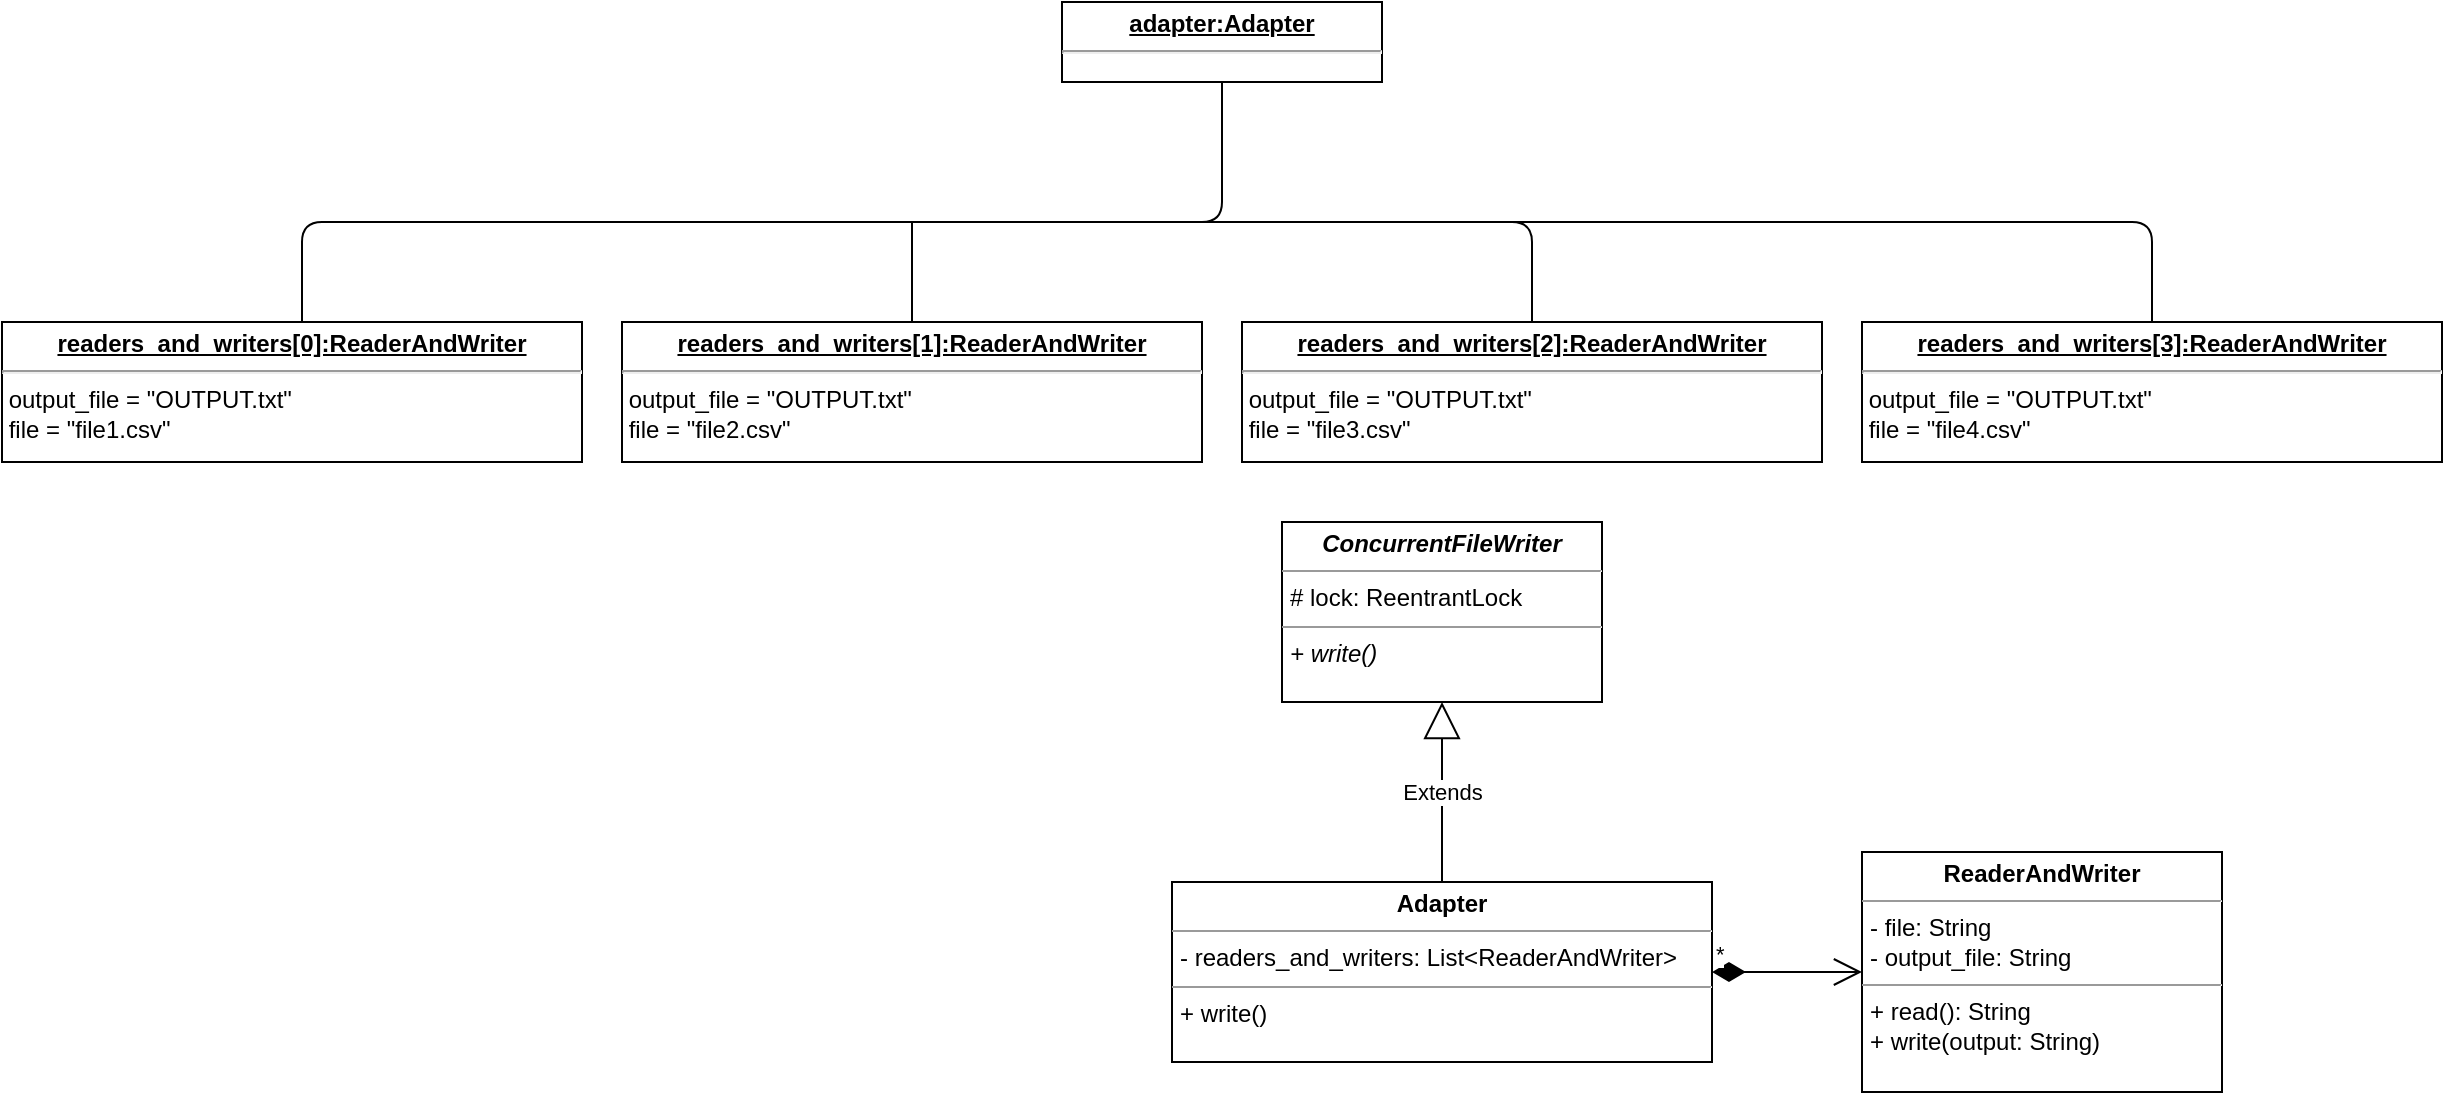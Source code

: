 <mxfile version="14.7.7" type="device"><diagram id="ZFYpbYmBGc1DzvdfB9qn" name="Page-1"><mxGraphModel dx="2095" dy="593" grid="1" gridSize="10" guides="1" tooltips="1" connect="1" arrows="1" fold="1" page="1" pageScale="1" pageWidth="850" pageHeight="1100" math="0" shadow="0"><root><mxCell id="0"/><mxCell id="1" parent="0"/><mxCell id="OvFFkWjdD0HLdP6Z37Rw-1" value="&lt;p style=&quot;margin: 0px ; margin-top: 4px ; text-align: center&quot;&gt;&lt;i&gt;&lt;b&gt;ConcurrentFileWriter&lt;/b&gt;&lt;/i&gt;&lt;/p&gt;&lt;hr size=&quot;1&quot;&gt;&lt;p style=&quot;margin: 0px ; margin-left: 4px&quot;&gt;# lock: ReentrantLock&lt;br&gt;&lt;/p&gt;&lt;hr size=&quot;1&quot;&gt;&lt;p style=&quot;margin: 0px ; margin-left: 4px&quot;&gt;&lt;i&gt;+ write()&lt;/i&gt;&lt;br&gt;&lt;/p&gt;" style="verticalAlign=top;align=left;overflow=fill;fontSize=12;fontFamily=Helvetica;html=1;" vertex="1" parent="1"><mxGeometry x="340" y="280" width="160" height="90" as="geometry"/></mxCell><mxCell id="OvFFkWjdD0HLdP6Z37Rw-2" value="&lt;p style=&quot;margin: 0px ; margin-top: 4px ; text-align: center&quot;&gt;&lt;b&gt;Adapter&lt;/b&gt;&lt;/p&gt;&lt;hr size=&quot;1&quot;&gt;&lt;p style=&quot;margin: 0px ; margin-left: 4px&quot;&gt;- readers_and_writers: List&amp;lt;ReaderAndWriter&amp;gt;&lt;br&gt;&lt;/p&gt;&lt;hr size=&quot;1&quot;&gt;&lt;p style=&quot;margin: 0px ; margin-left: 4px&quot;&gt;+ write()&lt;/p&gt;" style="verticalAlign=top;align=left;overflow=fill;fontSize=12;fontFamily=Helvetica;html=1;" vertex="1" parent="1"><mxGeometry x="285" y="460" width="270" height="90" as="geometry"/></mxCell><mxCell id="OvFFkWjdD0HLdP6Z37Rw-3" value="Extends" style="endArrow=block;endSize=16;endFill=0;html=1;entryX=0.5;entryY=1;entryDx=0;entryDy=0;exitX=0.5;exitY=0;exitDx=0;exitDy=0;" edge="1" parent="1" source="OvFFkWjdD0HLdP6Z37Rw-2" target="OvFFkWjdD0HLdP6Z37Rw-1"><mxGeometry width="160" relative="1" as="geometry"><mxPoint x="340" y="330" as="sourcePoint"/><mxPoint x="500" y="330" as="targetPoint"/></mxGeometry></mxCell><mxCell id="OvFFkWjdD0HLdP6Z37Rw-4" value="&lt;p style=&quot;margin: 0px ; margin-top: 4px ; text-align: center&quot;&gt;&lt;b&gt;ReaderAndWriter&lt;/b&gt;&lt;/p&gt;&lt;hr size=&quot;1&quot;&gt;&lt;p style=&quot;margin: 0px ; margin-left: 4px&quot;&gt;- file: String&lt;/p&gt;&lt;p style=&quot;margin: 0px ; margin-left: 4px&quot;&gt;- output_file: String&lt;br&gt;&lt;/p&gt;&lt;hr size=&quot;1&quot;&gt;&lt;p style=&quot;margin: 0px ; margin-left: 4px&quot;&gt;+ read(): String&lt;/p&gt;&lt;p style=&quot;margin: 0px ; margin-left: 4px&quot;&gt;+ write(output: String)&lt;br&gt;&lt;/p&gt;" style="verticalAlign=top;align=left;overflow=fill;fontSize=12;fontFamily=Helvetica;html=1;" vertex="1" parent="1"><mxGeometry x="630" y="445" width="180" height="120" as="geometry"/></mxCell><mxCell id="OvFFkWjdD0HLdP6Z37Rw-6" value="*" style="endArrow=open;html=1;endSize=12;startArrow=diamondThin;startSize=14;startFill=1;edgeStyle=orthogonalEdgeStyle;align=left;verticalAlign=bottom;exitX=1;exitY=0.5;exitDx=0;exitDy=0;entryX=0;entryY=0.5;entryDx=0;entryDy=0;" edge="1" parent="1" source="OvFFkWjdD0HLdP6Z37Rw-2" target="OvFFkWjdD0HLdP6Z37Rw-4"><mxGeometry x="-1" relative="1" as="geometry"><mxPoint x="580" y="410" as="sourcePoint"/><mxPoint x="740" y="410" as="targetPoint"/><mxPoint as="offset"/></mxGeometry></mxCell><mxCell id="OvFFkWjdD0HLdP6Z37Rw-8" value="&lt;p style=&quot;margin: 0px ; margin-top: 4px ; text-align: center ; text-decoration: underline&quot;&gt;&lt;b&gt;adapter:Adapter&lt;/b&gt;&lt;/p&gt;&lt;hr&gt;&lt;p style=&quot;margin: 0px ; margin-left: 8px&quot;&gt;&lt;br&gt;&lt;/p&gt;" style="verticalAlign=top;align=left;overflow=fill;fontSize=12;fontFamily=Helvetica;html=1;" vertex="1" parent="1"><mxGeometry x="230" y="20" width="160" height="40" as="geometry"/></mxCell><mxCell id="OvFFkWjdD0HLdP6Z37Rw-9" value="&lt;p style=&quot;margin: 0px ; margin-top: 4px ; text-align: center ; text-decoration: underline&quot;&gt;&lt;b&gt;readers_and_writers[0]:ReaderAndWriter&lt;/b&gt;&lt;/p&gt;&lt;hr&gt;&lt;div&gt;&amp;nbsp;output_file = &quot;OUTPUT.txt&quot;&lt;/div&gt;&lt;div&gt;&amp;nbsp;file = &quot;file1.csv&quot;&lt;br&gt;&lt;/div&gt;" style="verticalAlign=top;align=left;overflow=fill;fontSize=12;fontFamily=Helvetica;html=1;" vertex="1" parent="1"><mxGeometry x="-300" y="180" width="290" height="70" as="geometry"/></mxCell><mxCell id="OvFFkWjdD0HLdP6Z37Rw-10" value="&lt;p style=&quot;margin: 0px ; margin-top: 4px ; text-align: center ; text-decoration: underline&quot;&gt;&lt;b&gt;readers_and_writers[1]:ReaderAndWriter&lt;/b&gt;&lt;/p&gt;&lt;hr&gt;&lt;div&gt;&amp;nbsp;output_file = &quot;OUTPUT.txt&quot;&lt;/div&gt;&lt;div&gt;&amp;nbsp;file = &quot;file2.csv&quot;&lt;br&gt;&lt;/div&gt;" style="verticalAlign=top;align=left;overflow=fill;fontSize=12;fontFamily=Helvetica;html=1;" vertex="1" parent="1"><mxGeometry x="10" y="180" width="290" height="70" as="geometry"/></mxCell><mxCell id="OvFFkWjdD0HLdP6Z37Rw-11" value="&lt;p style=&quot;margin: 0px ; margin-top: 4px ; text-align: center ; text-decoration: underline&quot;&gt;&lt;b&gt;readers_and_writers[2]:ReaderAndWriter&lt;/b&gt;&lt;/p&gt;&lt;hr&gt;&lt;div&gt;&amp;nbsp;output_file = &quot;OUTPUT.txt&quot;&lt;/div&gt;&lt;div&gt;&amp;nbsp;file = &quot;file3.csv&quot;&lt;br&gt;&lt;/div&gt;" style="verticalAlign=top;align=left;overflow=fill;fontSize=12;fontFamily=Helvetica;html=1;" vertex="1" parent="1"><mxGeometry x="320" y="180" width="290" height="70" as="geometry"/></mxCell><mxCell id="OvFFkWjdD0HLdP6Z37Rw-12" value="&lt;p style=&quot;margin: 0px ; margin-top: 4px ; text-align: center ; text-decoration: underline&quot;&gt;&lt;b&gt;readers_and_writers[3]:ReaderAndWriter&lt;/b&gt;&lt;/p&gt;&lt;hr&gt;&lt;div&gt;&amp;nbsp;output_file = &quot;OUTPUT.txt&quot;&lt;/div&gt;&lt;div&gt;&amp;nbsp;file = &quot;file4.csv&quot;&lt;br&gt;&lt;/div&gt;" style="verticalAlign=top;align=left;overflow=fill;fontSize=12;fontFamily=Helvetica;html=1;" vertex="1" parent="1"><mxGeometry x="630" y="180" width="290" height="70" as="geometry"/></mxCell><mxCell id="OvFFkWjdD0HLdP6Z37Rw-13" value="" style="endArrow=none;html=1;entryX=0.5;entryY=1;entryDx=0;entryDy=0;" edge="1" parent="1" target="OvFFkWjdD0HLdP6Z37Rw-8"><mxGeometry width="50" height="50" relative="1" as="geometry"><mxPoint x="-150" y="180" as="sourcePoint"/><mxPoint x="260" y="90" as="targetPoint"/><Array as="points"><mxPoint x="-150" y="130"/><mxPoint x="310" y="130"/></Array></mxGeometry></mxCell><mxCell id="OvFFkWjdD0HLdP6Z37Rw-14" value="" style="endArrow=none;html=1;entryX=0.5;entryY=0;entryDx=0;entryDy=0;" edge="1" parent="1" target="OvFFkWjdD0HLdP6Z37Rw-10"><mxGeometry width="50" height="50" relative="1" as="geometry"><mxPoint x="155" y="130" as="sourcePoint"/><mxPoint x="260" y="90" as="targetPoint"/></mxGeometry></mxCell><mxCell id="OvFFkWjdD0HLdP6Z37Rw-15" value="" style="endArrow=none;html=1;entryX=0.5;entryY=0;entryDx=0;entryDy=0;" edge="1" parent="1" target="OvFFkWjdD0HLdP6Z37Rw-11"><mxGeometry width="50" height="50" relative="1" as="geometry"><mxPoint x="270" y="130" as="sourcePoint"/><mxPoint x="260" y="90" as="targetPoint"/><Array as="points"><mxPoint x="465" y="130"/></Array></mxGeometry></mxCell><mxCell id="OvFFkWjdD0HLdP6Z37Rw-16" value="" style="endArrow=none;html=1;entryX=0.5;entryY=0;entryDx=0;entryDy=0;" edge="1" parent="1" target="OvFFkWjdD0HLdP6Z37Rw-12"><mxGeometry width="50" height="50" relative="1" as="geometry"><mxPoint x="410" y="130" as="sourcePoint"/><mxPoint x="260" y="90" as="targetPoint"/><Array as="points"><mxPoint x="775" y="130"/></Array></mxGeometry></mxCell></root></mxGraphModel></diagram></mxfile>